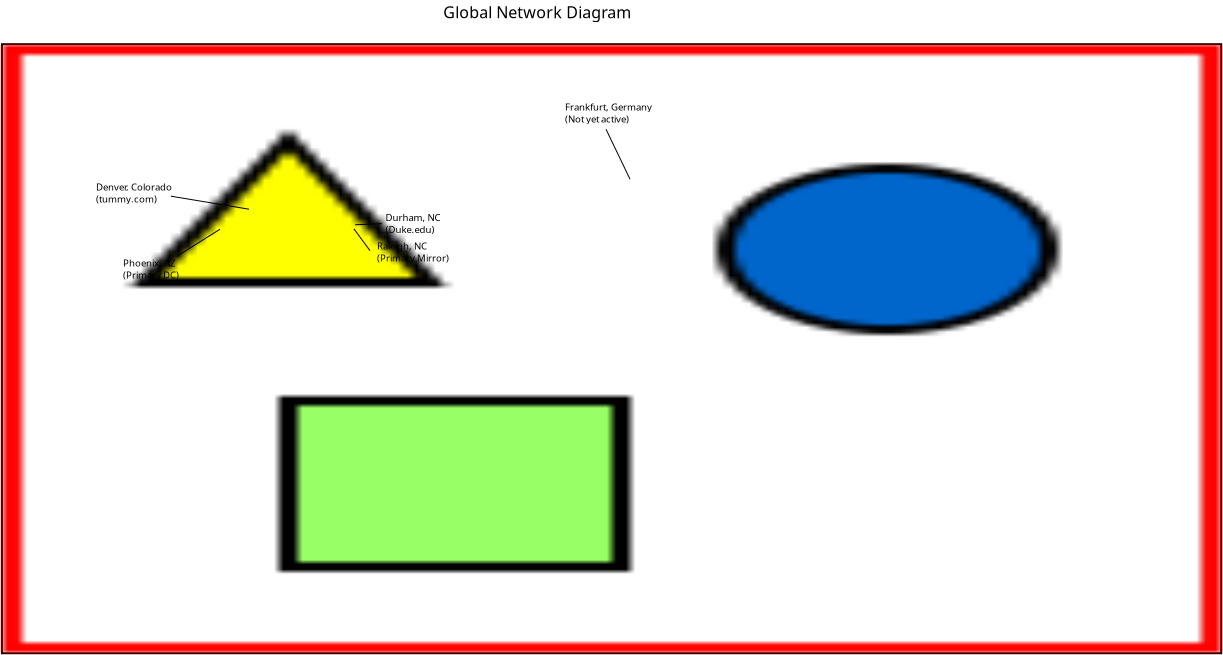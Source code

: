 <?xml version="1.0" encoding="UTF-8"?>
<dia:diagram xmlns:dia="http://www.lysator.liu.se/~alla/dia/">
  <dia:layer name="Background" visible="true">
    <dia:object type="Standard - Text" version="1" id="O0">
      <dia:attribute name="obj_pos">
        <dia:point val="29.316,-2.578"/>
      </dia:attribute>
      <dia:attribute name="obj_bb">
        <dia:rectangle val="24.918,-3.255;33.715,-2.083"/>
      </dia:attribute>
      <dia:attribute name="text">
        <dia:composite type="text">
          <dia:attribute name="string">
            <dia:string>#Global Network Diagram#</dia:string>
          </dia:attribute>
          <dia:attribute name="font">
            <dia:font family="arial black" style="0" name="Courier"/>
          </dia:attribute>
          <dia:attribute name="height">
            <dia:real val="1"/>
          </dia:attribute>
          <dia:attribute name="pos">
            <dia:point val="29.316,-2.578"/>
          </dia:attribute>
          <dia:attribute name="color">
            <dia:color val="#000000"/>
          </dia:attribute>
          <dia:attribute name="alignment">
            <dia:enum val="1"/>
          </dia:attribute>
        </dia:composite>
      </dia:attribute>
      <dia:attribute name="valign">
        <dia:enum val="3"/>
      </dia:attribute>
    </dia:object>
    <dia:object type="Standard - Image" version="0" id="O1">
      <dia:attribute name="obj_pos">
        <dia:point val="2.65,-1.225"/>
      </dia:attribute>
      <dia:attribute name="obj_bb">
        <dia:rectangle val="2.6,-1.275;63.557,29.175"/>
      </dia:attribute>
      <dia:attribute name="elem_corner">
        <dia:point val="2.65,-1.225"/>
      </dia:attribute>
      <dia:attribute name="elem_width">
        <dia:real val="60.857"/>
      </dia:attribute>
      <dia:attribute name="elem_height">
        <dia:real val="30.35"/>
      </dia:attribute>
      <dia:attribute name="draw_border">
        <dia:boolean val="true"/>
      </dia:attribute>
      <dia:attribute name="keep_aspect">
        <dia:boolean val="true"/>
      </dia:attribute>
      <dia:attribute name="file">
        <dia:string>#./infrastructure.png#</dia:string>
      </dia:attribute>
    </dia:object>
    <dia:object type="Standard - Text" version="1" id="O2">
      <dia:attribute name="obj_pos">
        <dia:point val="21.35,8.989"/>
      </dia:attribute>
      <dia:attribute name="obj_bb">
        <dia:rectangle val="21.35,8.568;24.768,9.912"/>
      </dia:attribute>
      <dia:attribute name="text">
        <dia:composite type="text">
          <dia:attribute name="string">
            <dia:string>#Raleigh, NC
(Primary Mirror)#</dia:string>
          </dia:attribute>
          <dia:attribute name="font">
            <dia:font family="sans" style="0" name="Helvetica"/>
          </dia:attribute>
          <dia:attribute name="height">
            <dia:real val="0.6"/>
          </dia:attribute>
          <dia:attribute name="pos">
            <dia:point val="21.35,8.989"/>
          </dia:attribute>
          <dia:attribute name="color">
            <dia:color val="#000000"/>
          </dia:attribute>
          <dia:attribute name="alignment">
            <dia:enum val="0"/>
          </dia:attribute>
        </dia:composite>
      </dia:attribute>
      <dia:attribute name="valign">
        <dia:enum val="3"/>
      </dia:attribute>
    </dia:object>
    <dia:object type="Standard - Text" version="1" id="O3">
      <dia:attribute name="obj_pos">
        <dia:point val="8.65,9.839"/>
      </dia:attribute>
      <dia:attribute name="obj_bb">
        <dia:rectangle val="8.65,9.431;11.415,10.736"/>
      </dia:attribute>
      <dia:attribute name="text">
        <dia:composite type="text">
          <dia:attribute name="string">
            <dia:string>#Phoenix, AZ
(Primary DC)#</dia:string>
          </dia:attribute>
          <dia:attribute name="font">
            <dia:font family="sans" style="0" name="Helvetica"/>
          </dia:attribute>
          <dia:attribute name="height">
            <dia:real val="0.6"/>
          </dia:attribute>
          <dia:attribute name="pos">
            <dia:point val="8.65,9.839"/>
          </dia:attribute>
          <dia:attribute name="color">
            <dia:color val="#000000"/>
          </dia:attribute>
          <dia:attribute name="alignment">
            <dia:enum val="0"/>
          </dia:attribute>
        </dia:composite>
      </dia:attribute>
      <dia:attribute name="valign">
        <dia:enum val="3"/>
      </dia:attribute>
    </dia:object>
    <dia:object type="Standard - Text" version="1" id="O4">
      <dia:attribute name="obj_pos">
        <dia:point val="30.75,2.039"/>
      </dia:attribute>
      <dia:attribute name="obj_bb">
        <dia:rectangle val="30.75,1.631;34.95,2.936"/>
      </dia:attribute>
      <dia:attribute name="text">
        <dia:composite type="text">
          <dia:attribute name="string">
            <dia:string>#Frankfurt, Germany
(Not yet active)#</dia:string>
          </dia:attribute>
          <dia:attribute name="font">
            <dia:font family="sans" style="0" name="Helvetica"/>
          </dia:attribute>
          <dia:attribute name="height">
            <dia:real val="0.6"/>
          </dia:attribute>
          <dia:attribute name="pos">
            <dia:point val="30.75,2.039"/>
          </dia:attribute>
          <dia:attribute name="color">
            <dia:color val="#000000"/>
          </dia:attribute>
          <dia:attribute name="alignment">
            <dia:enum val="0"/>
          </dia:attribute>
        </dia:composite>
      </dia:attribute>
      <dia:attribute name="valign">
        <dia:enum val="3"/>
      </dia:attribute>
    </dia:object>
    <dia:object type="Standard - Text" version="1" id="O5">
      <dia:attribute name="obj_pos">
        <dia:point val="7.3,6.039"/>
      </dia:attribute>
      <dia:attribute name="obj_bb">
        <dia:rectangle val="7.3,5.631;11.05,6.936"/>
      </dia:attribute>
      <dia:attribute name="text">
        <dia:composite type="text">
          <dia:attribute name="string">
            <dia:string>#Denver, Colorado
(tummy.com)#</dia:string>
          </dia:attribute>
          <dia:attribute name="font">
            <dia:font family="sans" style="0" name="Helvetica"/>
          </dia:attribute>
          <dia:attribute name="height">
            <dia:real val="0.6"/>
          </dia:attribute>
          <dia:attribute name="pos">
            <dia:point val="7.3,6.039"/>
          </dia:attribute>
          <dia:attribute name="color">
            <dia:color val="#000000"/>
          </dia:attribute>
          <dia:attribute name="alignment">
            <dia:enum val="0"/>
          </dia:attribute>
        </dia:composite>
      </dia:attribute>
      <dia:attribute name="valign">
        <dia:enum val="3"/>
      </dia:attribute>
    </dia:object>
    <dia:object type="Standard - Line" version="0" id="O6">
      <dia:attribute name="obj_pos">
        <dia:point val="11.35,9.325"/>
      </dia:attribute>
      <dia:attribute name="obj_bb">
        <dia:rectangle val="11.329,7.954;13.521,9.346"/>
      </dia:attribute>
      <dia:attribute name="conn_endpoints">
        <dia:point val="11.35,9.325"/>
        <dia:point val="13.5,7.975"/>
      </dia:attribute>
      <dia:attribute name="numcp">
        <dia:int val="1"/>
      </dia:attribute>
      <dia:attribute name="line_width">
        <dia:real val="0.03"/>
      </dia:attribute>
    </dia:object>
    <dia:object type="Standard - Line" version="0" id="O7">
      <dia:attribute name="obj_pos">
        <dia:point val="11.05,6.325"/>
      </dia:attribute>
      <dia:attribute name="obj_bb">
        <dia:rectangle val="11.033,6.308;14.967,6.992"/>
      </dia:attribute>
      <dia:attribute name="conn_endpoints">
        <dia:point val="11.05,6.325"/>
        <dia:point val="14.95,6.975"/>
      </dia:attribute>
      <dia:attribute name="numcp">
        <dia:int val="1"/>
      </dia:attribute>
      <dia:attribute name="line_width">
        <dia:real val="0.03"/>
      </dia:attribute>
    </dia:object>
    <dia:object type="Standard - Line" version="0" id="O8">
      <dia:attribute name="obj_pos">
        <dia:point val="20.195,7.955"/>
      </dia:attribute>
      <dia:attribute name="obj_bb">
        <dia:rectangle val="20.174,7.934;21.021,9.071"/>
      </dia:attribute>
      <dia:attribute name="conn_endpoints">
        <dia:point val="20.195,7.955"/>
        <dia:point val="21,9.05"/>
      </dia:attribute>
      <dia:attribute name="numcp">
        <dia:int val="1"/>
      </dia:attribute>
      <dia:attribute name="line_width">
        <dia:real val="0.03"/>
      </dia:attribute>
    </dia:object>
    <dia:object type="Standard - Line" version="0" id="O9">
      <dia:attribute name="obj_pos">
        <dia:point val="32.8,2.975"/>
      </dia:attribute>
      <dia:attribute name="obj_bb">
        <dia:rectangle val="32.78,2.955;34.02,5.495"/>
      </dia:attribute>
      <dia:attribute name="conn_endpoints">
        <dia:point val="32.8,2.975"/>
        <dia:point val="34,5.475"/>
      </dia:attribute>
      <dia:attribute name="numcp">
        <dia:int val="1"/>
      </dia:attribute>
      <dia:attribute name="line_width">
        <dia:real val="0.03"/>
      </dia:attribute>
    </dia:object>
    <dia:object type="Standard - Text" version="1" id="O10">
      <dia:attribute name="obj_pos">
        <dia:point val="21.775,7.567"/>
      </dia:attribute>
      <dia:attribute name="obj_bb">
        <dia:rectangle val="21.775,7.16;24.395,8.465"/>
      </dia:attribute>
      <dia:attribute name="text">
        <dia:composite type="text">
          <dia:attribute name="string">
            <dia:string>#Durham, NC
(Duke.edu)#</dia:string>
          </dia:attribute>
          <dia:attribute name="font">
            <dia:font family="sans" style="0" name="Helvetica"/>
          </dia:attribute>
          <dia:attribute name="height">
            <dia:real val="0.6"/>
          </dia:attribute>
          <dia:attribute name="pos">
            <dia:point val="21.775,7.567"/>
          </dia:attribute>
          <dia:attribute name="color">
            <dia:color val="#000000"/>
          </dia:attribute>
          <dia:attribute name="alignment">
            <dia:enum val="0"/>
          </dia:attribute>
        </dia:composite>
      </dia:attribute>
      <dia:attribute name="valign">
        <dia:enum val="3"/>
      </dia:attribute>
    </dia:object>
    <dia:object type="Standard - Line" version="0" id="O11">
      <dia:attribute name="obj_pos">
        <dia:point val="20.25,7.75"/>
      </dia:attribute>
      <dia:attribute name="obj_bb">
        <dia:rectangle val="20.235,7.684;21.616,7.766"/>
      </dia:attribute>
      <dia:attribute name="conn_endpoints">
        <dia:point val="20.25,7.75"/>
        <dia:point val="21.6,7.7"/>
      </dia:attribute>
      <dia:attribute name="numcp">
        <dia:int val="1"/>
      </dia:attribute>
      <dia:attribute name="line_width">
        <dia:real val="0.03"/>
      </dia:attribute>
    </dia:object>
  </dia:layer>
</dia:diagram>
